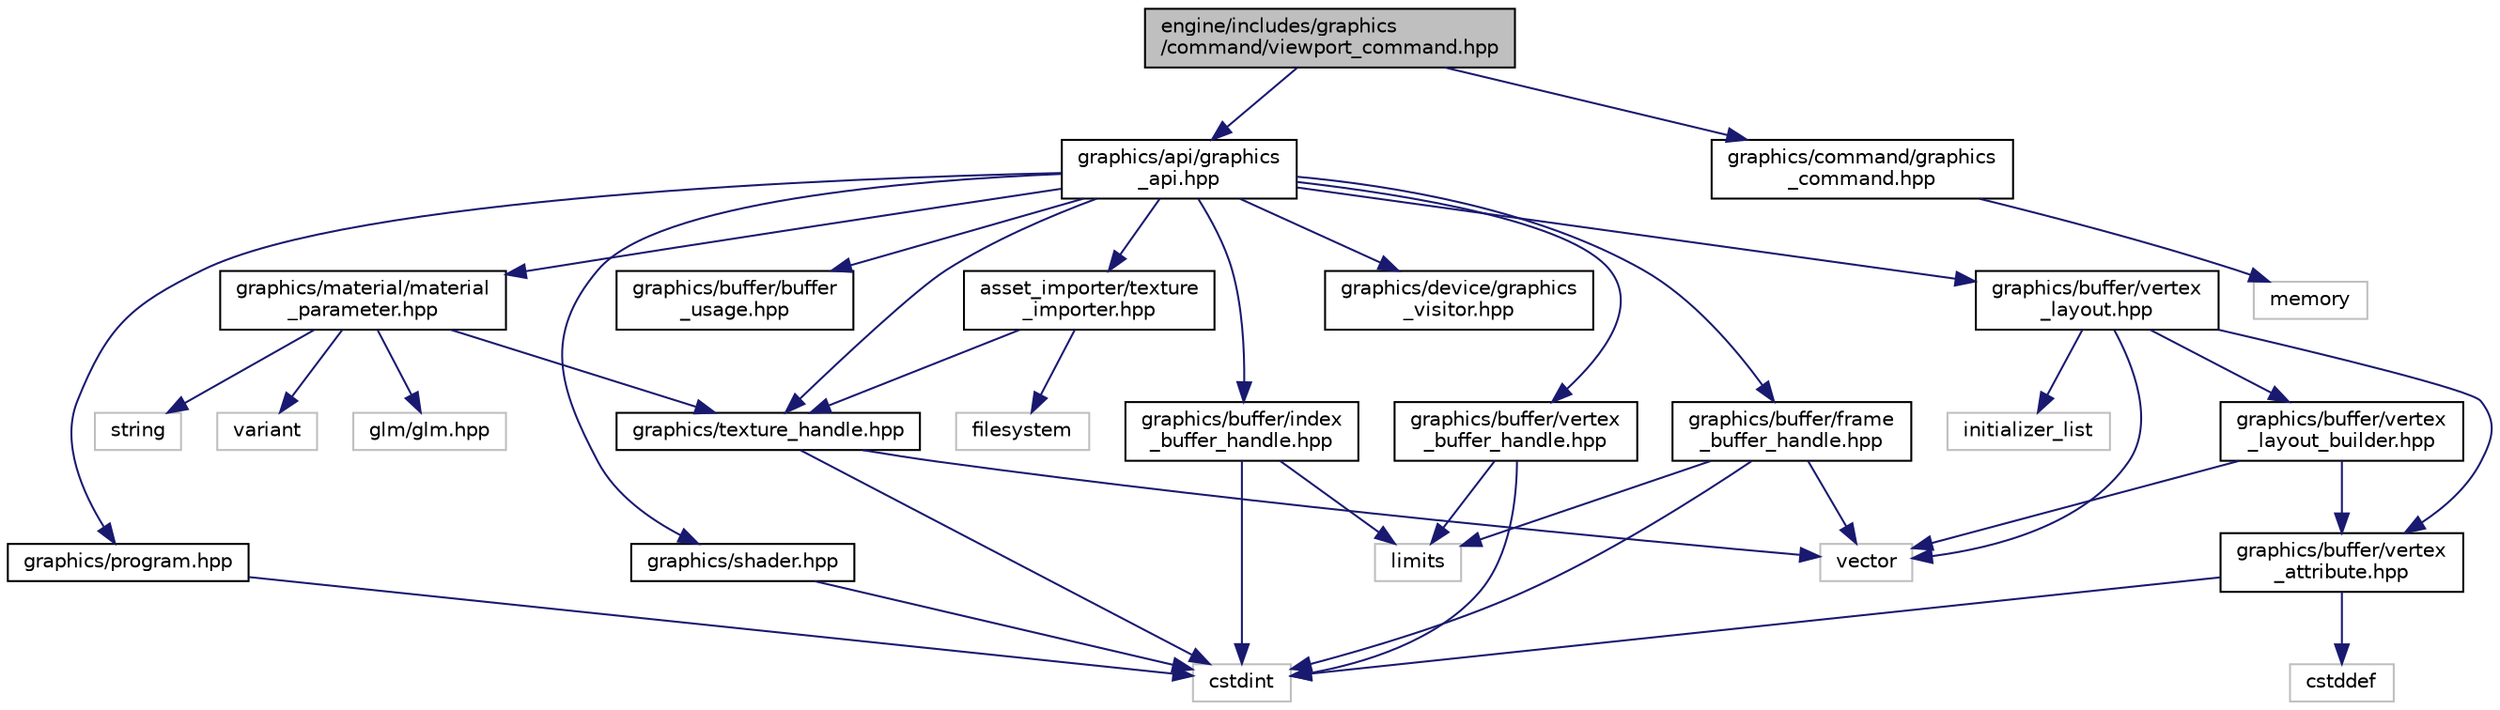 digraph "engine/includes/graphics/command/viewport_command.hpp"
{
 // LATEX_PDF_SIZE
  edge [fontname="Helvetica",fontsize="10",labelfontname="Helvetica",labelfontsize="10"];
  node [fontname="Helvetica",fontsize="10",shape=record];
  Node0 [label="engine/includes/graphics\l/command/viewport_command.hpp",height=0.2,width=0.4,color="black", fillcolor="grey75", style="filled", fontcolor="black",tooltip=" "];
  Node0 -> Node1 [color="midnightblue",fontsize="10",style="solid"];
  Node1 [label="graphics/api/graphics\l_api.hpp",height=0.2,width=0.4,color="black", fillcolor="white", style="filled",URL="$graphics__api_8hpp.html",tooltip=" "];
  Node1 -> Node2 [color="midnightblue",fontsize="10",style="solid"];
  Node2 [label="graphics/buffer/frame\l_buffer_handle.hpp",height=0.2,width=0.4,color="black", fillcolor="white", style="filled",URL="$frame__buffer__handle_8hpp.html",tooltip=" "];
  Node2 -> Node3 [color="midnightblue",fontsize="10",style="solid"];
  Node3 [label="cstdint",height=0.2,width=0.4,color="grey75", fillcolor="white", style="filled",tooltip=" "];
  Node2 -> Node4 [color="midnightblue",fontsize="10",style="solid"];
  Node4 [label="limits",height=0.2,width=0.4,color="grey75", fillcolor="white", style="filled",tooltip=" "];
  Node2 -> Node5 [color="midnightblue",fontsize="10",style="solid"];
  Node5 [label="vector",height=0.2,width=0.4,color="grey75", fillcolor="white", style="filled",tooltip=" "];
  Node1 -> Node6 [color="midnightblue",fontsize="10",style="solid"];
  Node6 [label="graphics/material/material\l_parameter.hpp",height=0.2,width=0.4,color="black", fillcolor="white", style="filled",URL="$material__parameter_8hpp.html",tooltip=" "];
  Node6 -> Node7 [color="midnightblue",fontsize="10",style="solid"];
  Node7 [label="glm/glm.hpp",height=0.2,width=0.4,color="grey75", fillcolor="white", style="filled",tooltip=" "];
  Node6 -> Node8 [color="midnightblue",fontsize="10",style="solid"];
  Node8 [label="graphics/texture_handle.hpp",height=0.2,width=0.4,color="black", fillcolor="white", style="filled",URL="$texture__handle_8hpp.html",tooltip=" "];
  Node8 -> Node3 [color="midnightblue",fontsize="10",style="solid"];
  Node8 -> Node5 [color="midnightblue",fontsize="10",style="solid"];
  Node6 -> Node9 [color="midnightblue",fontsize="10",style="solid"];
  Node9 [label="string",height=0.2,width=0.4,color="grey75", fillcolor="white", style="filled",tooltip=" "];
  Node6 -> Node10 [color="midnightblue",fontsize="10",style="solid"];
  Node10 [label="variant",height=0.2,width=0.4,color="grey75", fillcolor="white", style="filled",tooltip=" "];
  Node1 -> Node11 [color="midnightblue",fontsize="10",style="solid"];
  Node11 [label="asset_importer/texture\l_importer.hpp",height=0.2,width=0.4,color="black", fillcolor="white", style="filled",URL="$texture__importer_8hpp.html",tooltip=" "];
  Node11 -> Node12 [color="midnightblue",fontsize="10",style="solid"];
  Node12 [label="filesystem",height=0.2,width=0.4,color="grey75", fillcolor="white", style="filled",tooltip=" "];
  Node11 -> Node8 [color="midnightblue",fontsize="10",style="solid"];
  Node1 -> Node13 [color="midnightblue",fontsize="10",style="solid"];
  Node13 [label="graphics/buffer/buffer\l_usage.hpp",height=0.2,width=0.4,color="black", fillcolor="white", style="filled",URL="$buffer__usage_8hpp.html",tooltip=" "];
  Node1 -> Node14 [color="midnightblue",fontsize="10",style="solid"];
  Node14 [label="graphics/buffer/index\l_buffer_handle.hpp",height=0.2,width=0.4,color="black", fillcolor="white", style="filled",URL="$index__buffer__handle_8hpp.html",tooltip=" "];
  Node14 -> Node3 [color="midnightblue",fontsize="10",style="solid"];
  Node14 -> Node4 [color="midnightblue",fontsize="10",style="solid"];
  Node1 -> Node15 [color="midnightblue",fontsize="10",style="solid"];
  Node15 [label="graphics/buffer/vertex\l_buffer_handle.hpp",height=0.2,width=0.4,color="black", fillcolor="white", style="filled",URL="$vertex__buffer__handle_8hpp.html",tooltip=" "];
  Node15 -> Node3 [color="midnightblue",fontsize="10",style="solid"];
  Node15 -> Node4 [color="midnightblue",fontsize="10",style="solid"];
  Node1 -> Node16 [color="midnightblue",fontsize="10",style="solid"];
  Node16 [label="graphics/buffer/vertex\l_layout.hpp",height=0.2,width=0.4,color="black", fillcolor="white", style="filled",URL="$vertex__layout_8hpp.html",tooltip=" "];
  Node16 -> Node17 [color="midnightblue",fontsize="10",style="solid"];
  Node17 [label="graphics/buffer/vertex\l_attribute.hpp",height=0.2,width=0.4,color="black", fillcolor="white", style="filled",URL="$vertex__attribute_8hpp.html",tooltip=" "];
  Node17 -> Node18 [color="midnightblue",fontsize="10",style="solid"];
  Node18 [label="cstddef",height=0.2,width=0.4,color="grey75", fillcolor="white", style="filled",tooltip=" "];
  Node17 -> Node3 [color="midnightblue",fontsize="10",style="solid"];
  Node16 -> Node19 [color="midnightblue",fontsize="10",style="solid"];
  Node19 [label="graphics/buffer/vertex\l_layout_builder.hpp",height=0.2,width=0.4,color="black", fillcolor="white", style="filled",URL="$vertex__layout__builder_8hpp.html",tooltip=" "];
  Node19 -> Node17 [color="midnightblue",fontsize="10",style="solid"];
  Node19 -> Node5 [color="midnightblue",fontsize="10",style="solid"];
  Node16 -> Node20 [color="midnightblue",fontsize="10",style="solid"];
  Node20 [label="initializer_list",height=0.2,width=0.4,color="grey75", fillcolor="white", style="filled",tooltip=" "];
  Node16 -> Node5 [color="midnightblue",fontsize="10",style="solid"];
  Node1 -> Node21 [color="midnightblue",fontsize="10",style="solid"];
  Node21 [label="graphics/device/graphics\l_visitor.hpp",height=0.2,width=0.4,color="black", fillcolor="white", style="filled",URL="$graphics__visitor_8hpp.html",tooltip=" "];
  Node1 -> Node22 [color="midnightblue",fontsize="10",style="solid"];
  Node22 [label="graphics/program.hpp",height=0.2,width=0.4,color="black", fillcolor="white", style="filled",URL="$program_8hpp.html",tooltip=" "];
  Node22 -> Node3 [color="midnightblue",fontsize="10",style="solid"];
  Node1 -> Node23 [color="midnightblue",fontsize="10",style="solid"];
  Node23 [label="graphics/shader.hpp",height=0.2,width=0.4,color="black", fillcolor="white", style="filled",URL="$shader_8hpp.html",tooltip=" "];
  Node23 -> Node3 [color="midnightblue",fontsize="10",style="solid"];
  Node1 -> Node8 [color="midnightblue",fontsize="10",style="solid"];
  Node0 -> Node24 [color="midnightblue",fontsize="10",style="solid"];
  Node24 [label="graphics/command/graphics\l_command.hpp",height=0.2,width=0.4,color="black", fillcolor="white", style="filled",URL="$graphics__command_8hpp.html",tooltip=" "];
  Node24 -> Node25 [color="midnightblue",fontsize="10",style="solid"];
  Node25 [label="memory",height=0.2,width=0.4,color="grey75", fillcolor="white", style="filled",tooltip=" "];
}
